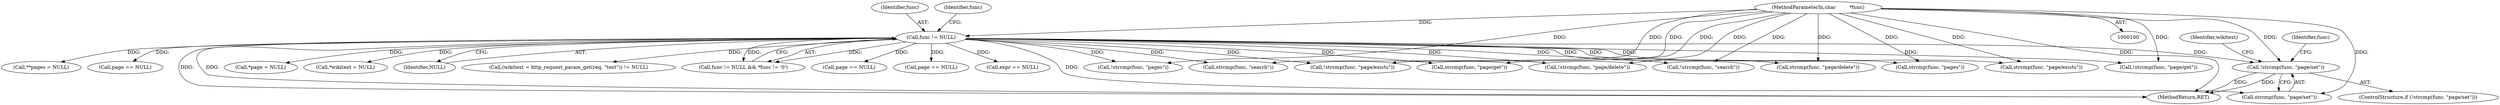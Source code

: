 digraph "0_didiwiki_5e5c796617e1712905dc5462b94bd5e6c08d15ea_0@API" {
"1000154" [label="(Call,!strcmp(func, \"page/set\"))"];
"1000103" [label="(MethodParameterIn,char         *func)"];
"1000107" [label="(Call,func != NULL)"];
"1000154" [label="(Call,!strcmp(func, \"page/set\"))"];
"1000354" [label="(MethodReturn,RET)"];
"1000195" [label="(Call,!strcmp(func, \"page/delete\"))"];
"1000272" [label="(Call,strcmp(func, \"search\"))"];
"1000117" [label="(Call,strcmp(func, \"page/get\"))"];
"1000268" [label="(Call,strcmp(func, \"pages\"))"];
"1000153" [label="(ControlStructure,if (!strcmp(func, \"page/set\")))"];
"1000103" [label="(MethodParameterIn,char         *func)"];
"1000108" [label="(Identifier,func)"];
"1000242" [label="(Call,page == NULL)"];
"1000155" [label="(Call,strcmp(func, \"page/set\"))"];
"1000267" [label="(Call,!strcmp(func, \"pages\"))"];
"1000161" [label="(Identifier,wikitext)"];
"1000164" [label="(Call,*page = NULL)"];
"1000160" [label="(Call,*wikitext = NULL)"];
"1000169" [label="(Call,(wikitext = http_request_param_get(req, \"text\")) != NULL)"];
"1000106" [label="(Call,func != NULL && *func != '\0')"];
"1000112" [label="(Identifier,func)"];
"1000107" [label="(Call,func != NULL)"];
"1000230" [label="(Call,!strcmp(func, \"page/exists\"))"];
"1000197" [label="(Identifier,func)"];
"1000271" [label="(Call,!strcmp(func, \"search\"))"];
"1000128" [label="(Call,page == NULL)"];
"1000207" [label="(Call,page == NULL)"];
"1000196" [label="(Call,strcmp(func, \"page/delete\"))"];
"1000231" [label="(Call,strcmp(func, \"page/exists\"))"];
"1000116" [label="(Call,!strcmp(func, \"page/get\"))"];
"1000289" [label="(Call,expr == NULL)"];
"1000277" [label="(Call,**pages = NULL)"];
"1000109" [label="(Identifier,NULL)"];
"1000154" -> "1000153"  [label="AST: "];
"1000154" -> "1000155"  [label="CFG: "];
"1000155" -> "1000154"  [label="AST: "];
"1000161" -> "1000154"  [label="CFG: "];
"1000197" -> "1000154"  [label="CFG: "];
"1000154" -> "1000354"  [label="DDG: "];
"1000154" -> "1000354"  [label="DDG: "];
"1000103" -> "1000154"  [label="DDG: "];
"1000107" -> "1000154"  [label="DDG: "];
"1000103" -> "1000100"  [label="AST: "];
"1000103" -> "1000354"  [label="DDG: "];
"1000103" -> "1000107"  [label="DDG: "];
"1000103" -> "1000116"  [label="DDG: "];
"1000103" -> "1000117"  [label="DDG: "];
"1000103" -> "1000155"  [label="DDG: "];
"1000103" -> "1000195"  [label="DDG: "];
"1000103" -> "1000196"  [label="DDG: "];
"1000103" -> "1000230"  [label="DDG: "];
"1000103" -> "1000231"  [label="DDG: "];
"1000103" -> "1000267"  [label="DDG: "];
"1000103" -> "1000268"  [label="DDG: "];
"1000103" -> "1000271"  [label="DDG: "];
"1000103" -> "1000272"  [label="DDG: "];
"1000107" -> "1000106"  [label="AST: "];
"1000107" -> "1000109"  [label="CFG: "];
"1000108" -> "1000107"  [label="AST: "];
"1000109" -> "1000107"  [label="AST: "];
"1000112" -> "1000107"  [label="CFG: "];
"1000106" -> "1000107"  [label="CFG: "];
"1000107" -> "1000354"  [label="DDG: "];
"1000107" -> "1000354"  [label="DDG: "];
"1000107" -> "1000106"  [label="DDG: "];
"1000107" -> "1000106"  [label="DDG: "];
"1000107" -> "1000116"  [label="DDG: "];
"1000107" -> "1000117"  [label="DDG: "];
"1000107" -> "1000128"  [label="DDG: "];
"1000107" -> "1000155"  [label="DDG: "];
"1000107" -> "1000160"  [label="DDG: "];
"1000107" -> "1000164"  [label="DDG: "];
"1000107" -> "1000169"  [label="DDG: "];
"1000107" -> "1000195"  [label="DDG: "];
"1000107" -> "1000196"  [label="DDG: "];
"1000107" -> "1000207"  [label="DDG: "];
"1000107" -> "1000230"  [label="DDG: "];
"1000107" -> "1000231"  [label="DDG: "];
"1000107" -> "1000242"  [label="DDG: "];
"1000107" -> "1000267"  [label="DDG: "];
"1000107" -> "1000268"  [label="DDG: "];
"1000107" -> "1000271"  [label="DDG: "];
"1000107" -> "1000272"  [label="DDG: "];
"1000107" -> "1000277"  [label="DDG: "];
"1000107" -> "1000289"  [label="DDG: "];
}
